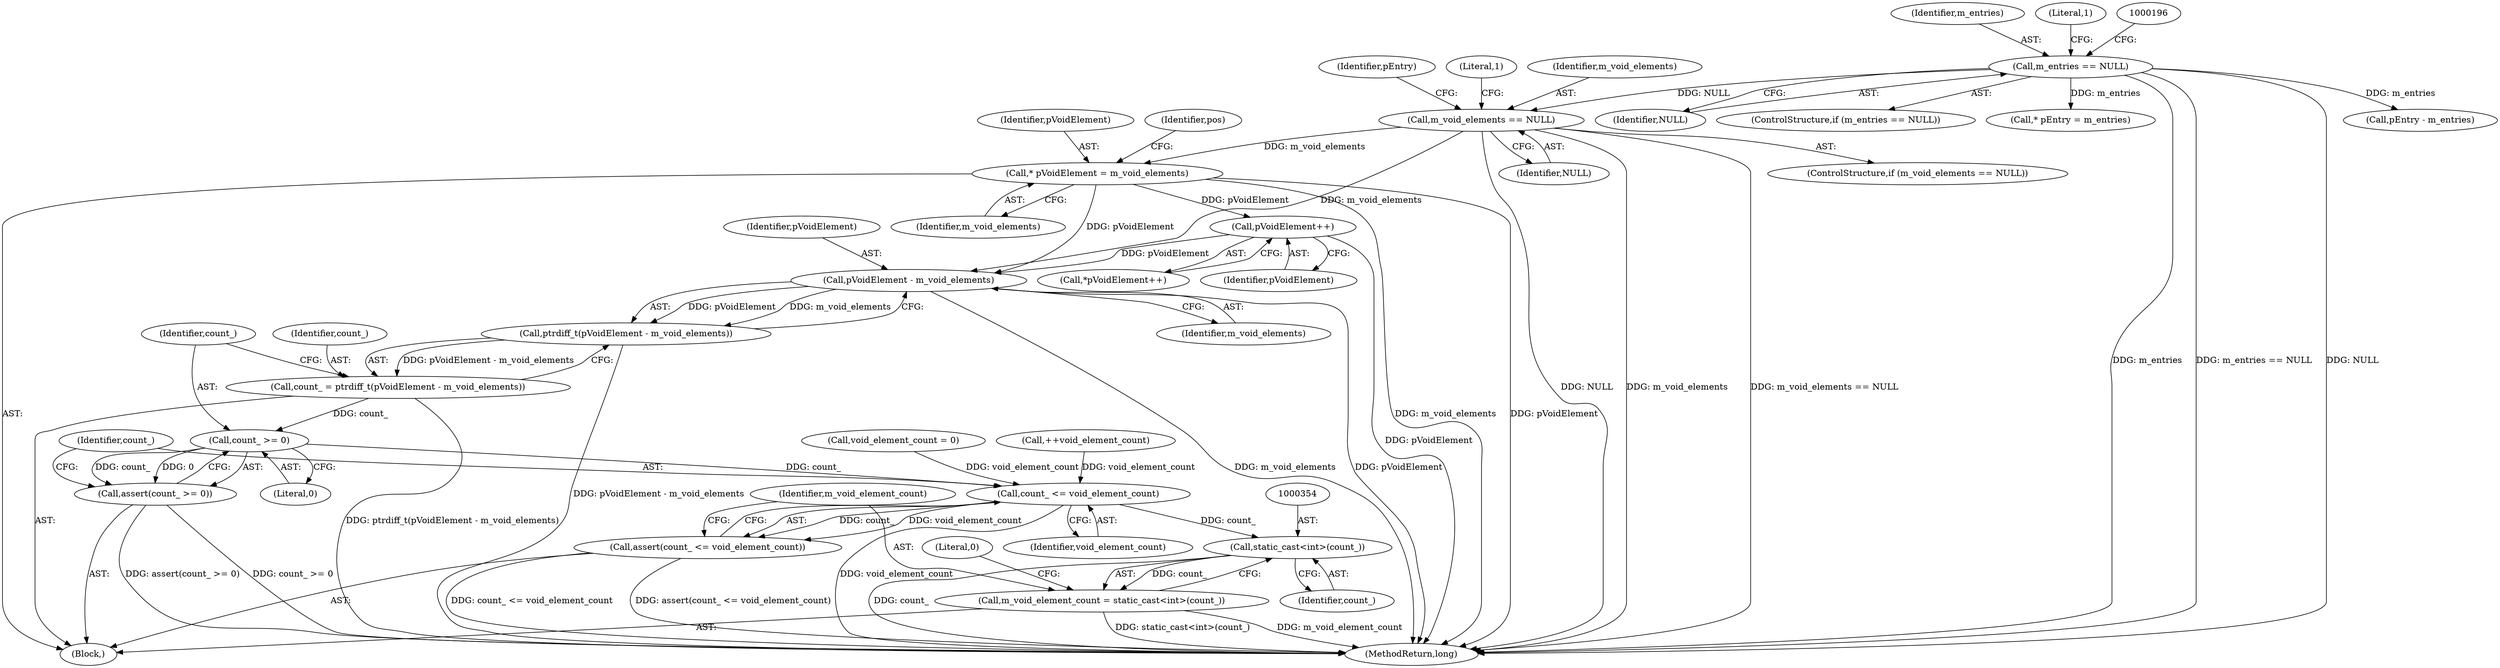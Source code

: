 digraph "0_Android_cc274e2abe8b2a6698a5c47d8aa4bb45f1f9538d_34@pointer" {
"1000340" [label="(Call,pVoidElement - m_void_elements)"];
"1000286" [label="(Call,pVoidElement++)"];
"1000212" [label="(Call,* pVoidElement = m_void_elements)"];
"1000201" [label="(Call,m_void_elements == NULL)"];
"1000189" [label="(Call,m_entries == NULL)"];
"1000339" [label="(Call,ptrdiff_t(pVoidElement - m_void_elements))"];
"1000337" [label="(Call,count_ = ptrdiff_t(pVoidElement - m_void_elements))"];
"1000344" [label="(Call,count_ >= 0)"];
"1000343" [label="(Call,assert(count_ >= 0))"];
"1000348" [label="(Call,count_ <= void_element_count)"];
"1000347" [label="(Call,assert(count_ <= void_element_count))"];
"1000353" [label="(Call,static_cast<int>(count_))"];
"1000351" [label="(Call,m_void_element_count = static_cast<int>(count_))"];
"1000209" [label="(Identifier,pEntry)"];
"1000190" [label="(Identifier,m_entries)"];
"1000338" [label="(Identifier,count_)"];
"1000194" [label="(Literal,1)"];
"1000348" [label="(Call,count_ <= void_element_count)"];
"1000321" [label="(Call,pEntry - m_entries)"];
"1000285" [label="(Call,*pVoidElement++)"];
"1000200" [label="(ControlStructure,if (m_void_elements == NULL))"];
"1000203" [label="(Identifier,NULL)"];
"1000342" [label="(Identifier,m_void_elements)"];
"1000286" [label="(Call,pVoidElement++)"];
"1000343" [label="(Call,assert(count_ >= 0))"];
"1000166" [label="(Call,++void_element_count)"];
"1000212" [label="(Call,* pVoidElement = m_void_elements)"];
"1000337" [label="(Call,count_ = ptrdiff_t(pVoidElement - m_void_elements))"];
"1000191" [label="(Identifier,NULL)"];
"1000357" [label="(Literal,0)"];
"1000344" [label="(Call,count_ >= 0)"];
"1000214" [label="(Identifier,m_void_elements)"];
"1000341" [label="(Identifier,pVoidElement)"];
"1000130" [label="(Call,void_element_count = 0)"];
"1000345" [label="(Identifier,count_)"];
"1000201" [label="(Call,m_void_elements == NULL)"];
"1000189" [label="(Call,m_entries == NULL)"];
"1000213" [label="(Identifier,pVoidElement)"];
"1000351" [label="(Call,m_void_element_count = static_cast<int>(count_))"];
"1000358" [label="(MethodReturn,long)"];
"1000352" [label="(Identifier,m_void_element_count)"];
"1000206" [label="(Literal,1)"];
"1000346" [label="(Literal,0)"];
"1000349" [label="(Identifier,count_)"];
"1000350" [label="(Identifier,void_element_count)"];
"1000287" [label="(Identifier,pVoidElement)"];
"1000109" [label="(Block,)"];
"1000340" [label="(Call,pVoidElement - m_void_elements)"];
"1000188" [label="(ControlStructure,if (m_entries == NULL))"];
"1000216" [label="(Identifier,pos)"];
"1000208" [label="(Call,* pEntry = m_entries)"];
"1000353" [label="(Call,static_cast<int>(count_))"];
"1000355" [label="(Identifier,count_)"];
"1000202" [label="(Identifier,m_void_elements)"];
"1000339" [label="(Call,ptrdiff_t(pVoidElement - m_void_elements))"];
"1000347" [label="(Call,assert(count_ <= void_element_count))"];
"1000340" -> "1000339"  [label="AST: "];
"1000340" -> "1000342"  [label="CFG: "];
"1000341" -> "1000340"  [label="AST: "];
"1000342" -> "1000340"  [label="AST: "];
"1000339" -> "1000340"  [label="CFG: "];
"1000340" -> "1000358"  [label="DDG: m_void_elements"];
"1000340" -> "1000358"  [label="DDG: pVoidElement"];
"1000340" -> "1000339"  [label="DDG: pVoidElement"];
"1000340" -> "1000339"  [label="DDG: m_void_elements"];
"1000286" -> "1000340"  [label="DDG: pVoidElement"];
"1000212" -> "1000340"  [label="DDG: pVoidElement"];
"1000201" -> "1000340"  [label="DDG: m_void_elements"];
"1000286" -> "1000285"  [label="AST: "];
"1000286" -> "1000287"  [label="CFG: "];
"1000287" -> "1000286"  [label="AST: "];
"1000285" -> "1000286"  [label="CFG: "];
"1000286" -> "1000358"  [label="DDG: pVoidElement"];
"1000212" -> "1000286"  [label="DDG: pVoidElement"];
"1000212" -> "1000109"  [label="AST: "];
"1000212" -> "1000214"  [label="CFG: "];
"1000213" -> "1000212"  [label="AST: "];
"1000214" -> "1000212"  [label="AST: "];
"1000216" -> "1000212"  [label="CFG: "];
"1000212" -> "1000358"  [label="DDG: m_void_elements"];
"1000212" -> "1000358"  [label="DDG: pVoidElement"];
"1000201" -> "1000212"  [label="DDG: m_void_elements"];
"1000201" -> "1000200"  [label="AST: "];
"1000201" -> "1000203"  [label="CFG: "];
"1000202" -> "1000201"  [label="AST: "];
"1000203" -> "1000201"  [label="AST: "];
"1000206" -> "1000201"  [label="CFG: "];
"1000209" -> "1000201"  [label="CFG: "];
"1000201" -> "1000358"  [label="DDG: m_void_elements == NULL"];
"1000201" -> "1000358"  [label="DDG: NULL"];
"1000201" -> "1000358"  [label="DDG: m_void_elements"];
"1000189" -> "1000201"  [label="DDG: NULL"];
"1000189" -> "1000188"  [label="AST: "];
"1000189" -> "1000191"  [label="CFG: "];
"1000190" -> "1000189"  [label="AST: "];
"1000191" -> "1000189"  [label="AST: "];
"1000194" -> "1000189"  [label="CFG: "];
"1000196" -> "1000189"  [label="CFG: "];
"1000189" -> "1000358"  [label="DDG: m_entries"];
"1000189" -> "1000358"  [label="DDG: m_entries == NULL"];
"1000189" -> "1000358"  [label="DDG: NULL"];
"1000189" -> "1000208"  [label="DDG: m_entries"];
"1000189" -> "1000321"  [label="DDG: m_entries"];
"1000339" -> "1000337"  [label="AST: "];
"1000337" -> "1000339"  [label="CFG: "];
"1000339" -> "1000358"  [label="DDG: pVoidElement - m_void_elements"];
"1000339" -> "1000337"  [label="DDG: pVoidElement - m_void_elements"];
"1000337" -> "1000109"  [label="AST: "];
"1000338" -> "1000337"  [label="AST: "];
"1000345" -> "1000337"  [label="CFG: "];
"1000337" -> "1000358"  [label="DDG: ptrdiff_t(pVoidElement - m_void_elements)"];
"1000337" -> "1000344"  [label="DDG: count_"];
"1000344" -> "1000343"  [label="AST: "];
"1000344" -> "1000346"  [label="CFG: "];
"1000345" -> "1000344"  [label="AST: "];
"1000346" -> "1000344"  [label="AST: "];
"1000343" -> "1000344"  [label="CFG: "];
"1000344" -> "1000343"  [label="DDG: count_"];
"1000344" -> "1000343"  [label="DDG: 0"];
"1000344" -> "1000348"  [label="DDG: count_"];
"1000343" -> "1000109"  [label="AST: "];
"1000349" -> "1000343"  [label="CFG: "];
"1000343" -> "1000358"  [label="DDG: count_ >= 0"];
"1000343" -> "1000358"  [label="DDG: assert(count_ >= 0)"];
"1000348" -> "1000347"  [label="AST: "];
"1000348" -> "1000350"  [label="CFG: "];
"1000349" -> "1000348"  [label="AST: "];
"1000350" -> "1000348"  [label="AST: "];
"1000347" -> "1000348"  [label="CFG: "];
"1000348" -> "1000358"  [label="DDG: void_element_count"];
"1000348" -> "1000347"  [label="DDG: count_"];
"1000348" -> "1000347"  [label="DDG: void_element_count"];
"1000166" -> "1000348"  [label="DDG: void_element_count"];
"1000130" -> "1000348"  [label="DDG: void_element_count"];
"1000348" -> "1000353"  [label="DDG: count_"];
"1000347" -> "1000109"  [label="AST: "];
"1000352" -> "1000347"  [label="CFG: "];
"1000347" -> "1000358"  [label="DDG: count_ <= void_element_count"];
"1000347" -> "1000358"  [label="DDG: assert(count_ <= void_element_count)"];
"1000353" -> "1000351"  [label="AST: "];
"1000353" -> "1000355"  [label="CFG: "];
"1000354" -> "1000353"  [label="AST: "];
"1000355" -> "1000353"  [label="AST: "];
"1000351" -> "1000353"  [label="CFG: "];
"1000353" -> "1000358"  [label="DDG: count_"];
"1000353" -> "1000351"  [label="DDG: count_"];
"1000351" -> "1000109"  [label="AST: "];
"1000352" -> "1000351"  [label="AST: "];
"1000357" -> "1000351"  [label="CFG: "];
"1000351" -> "1000358"  [label="DDG: static_cast<int>(count_)"];
"1000351" -> "1000358"  [label="DDG: m_void_element_count"];
}
